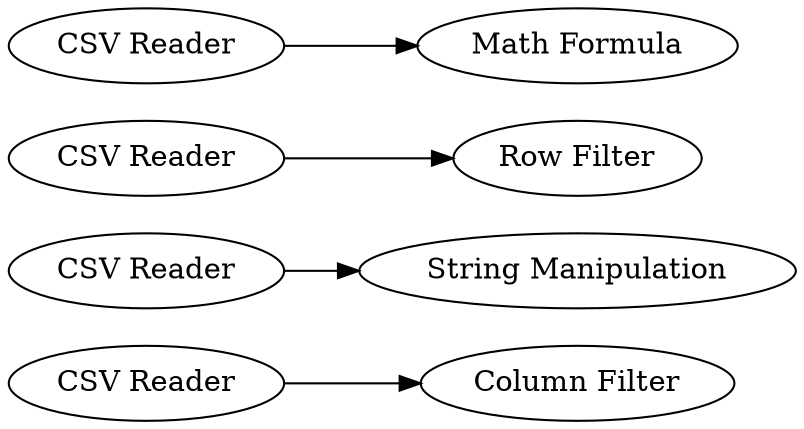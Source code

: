 digraph {
	2 -> 7
	3 -> 8
	1 -> 6
	10 -> 9
	1 [label="CSV Reader"]
	7 [label="Column Filter"]
	9 [label="Math Formula"]
	6 [label="Row Filter"]
	8 [label="String Manipulation"]
	3 [label="CSV Reader"]
	2 [label="CSV Reader"]
	10 [label="CSV Reader"]
	rankdir=LR
}
